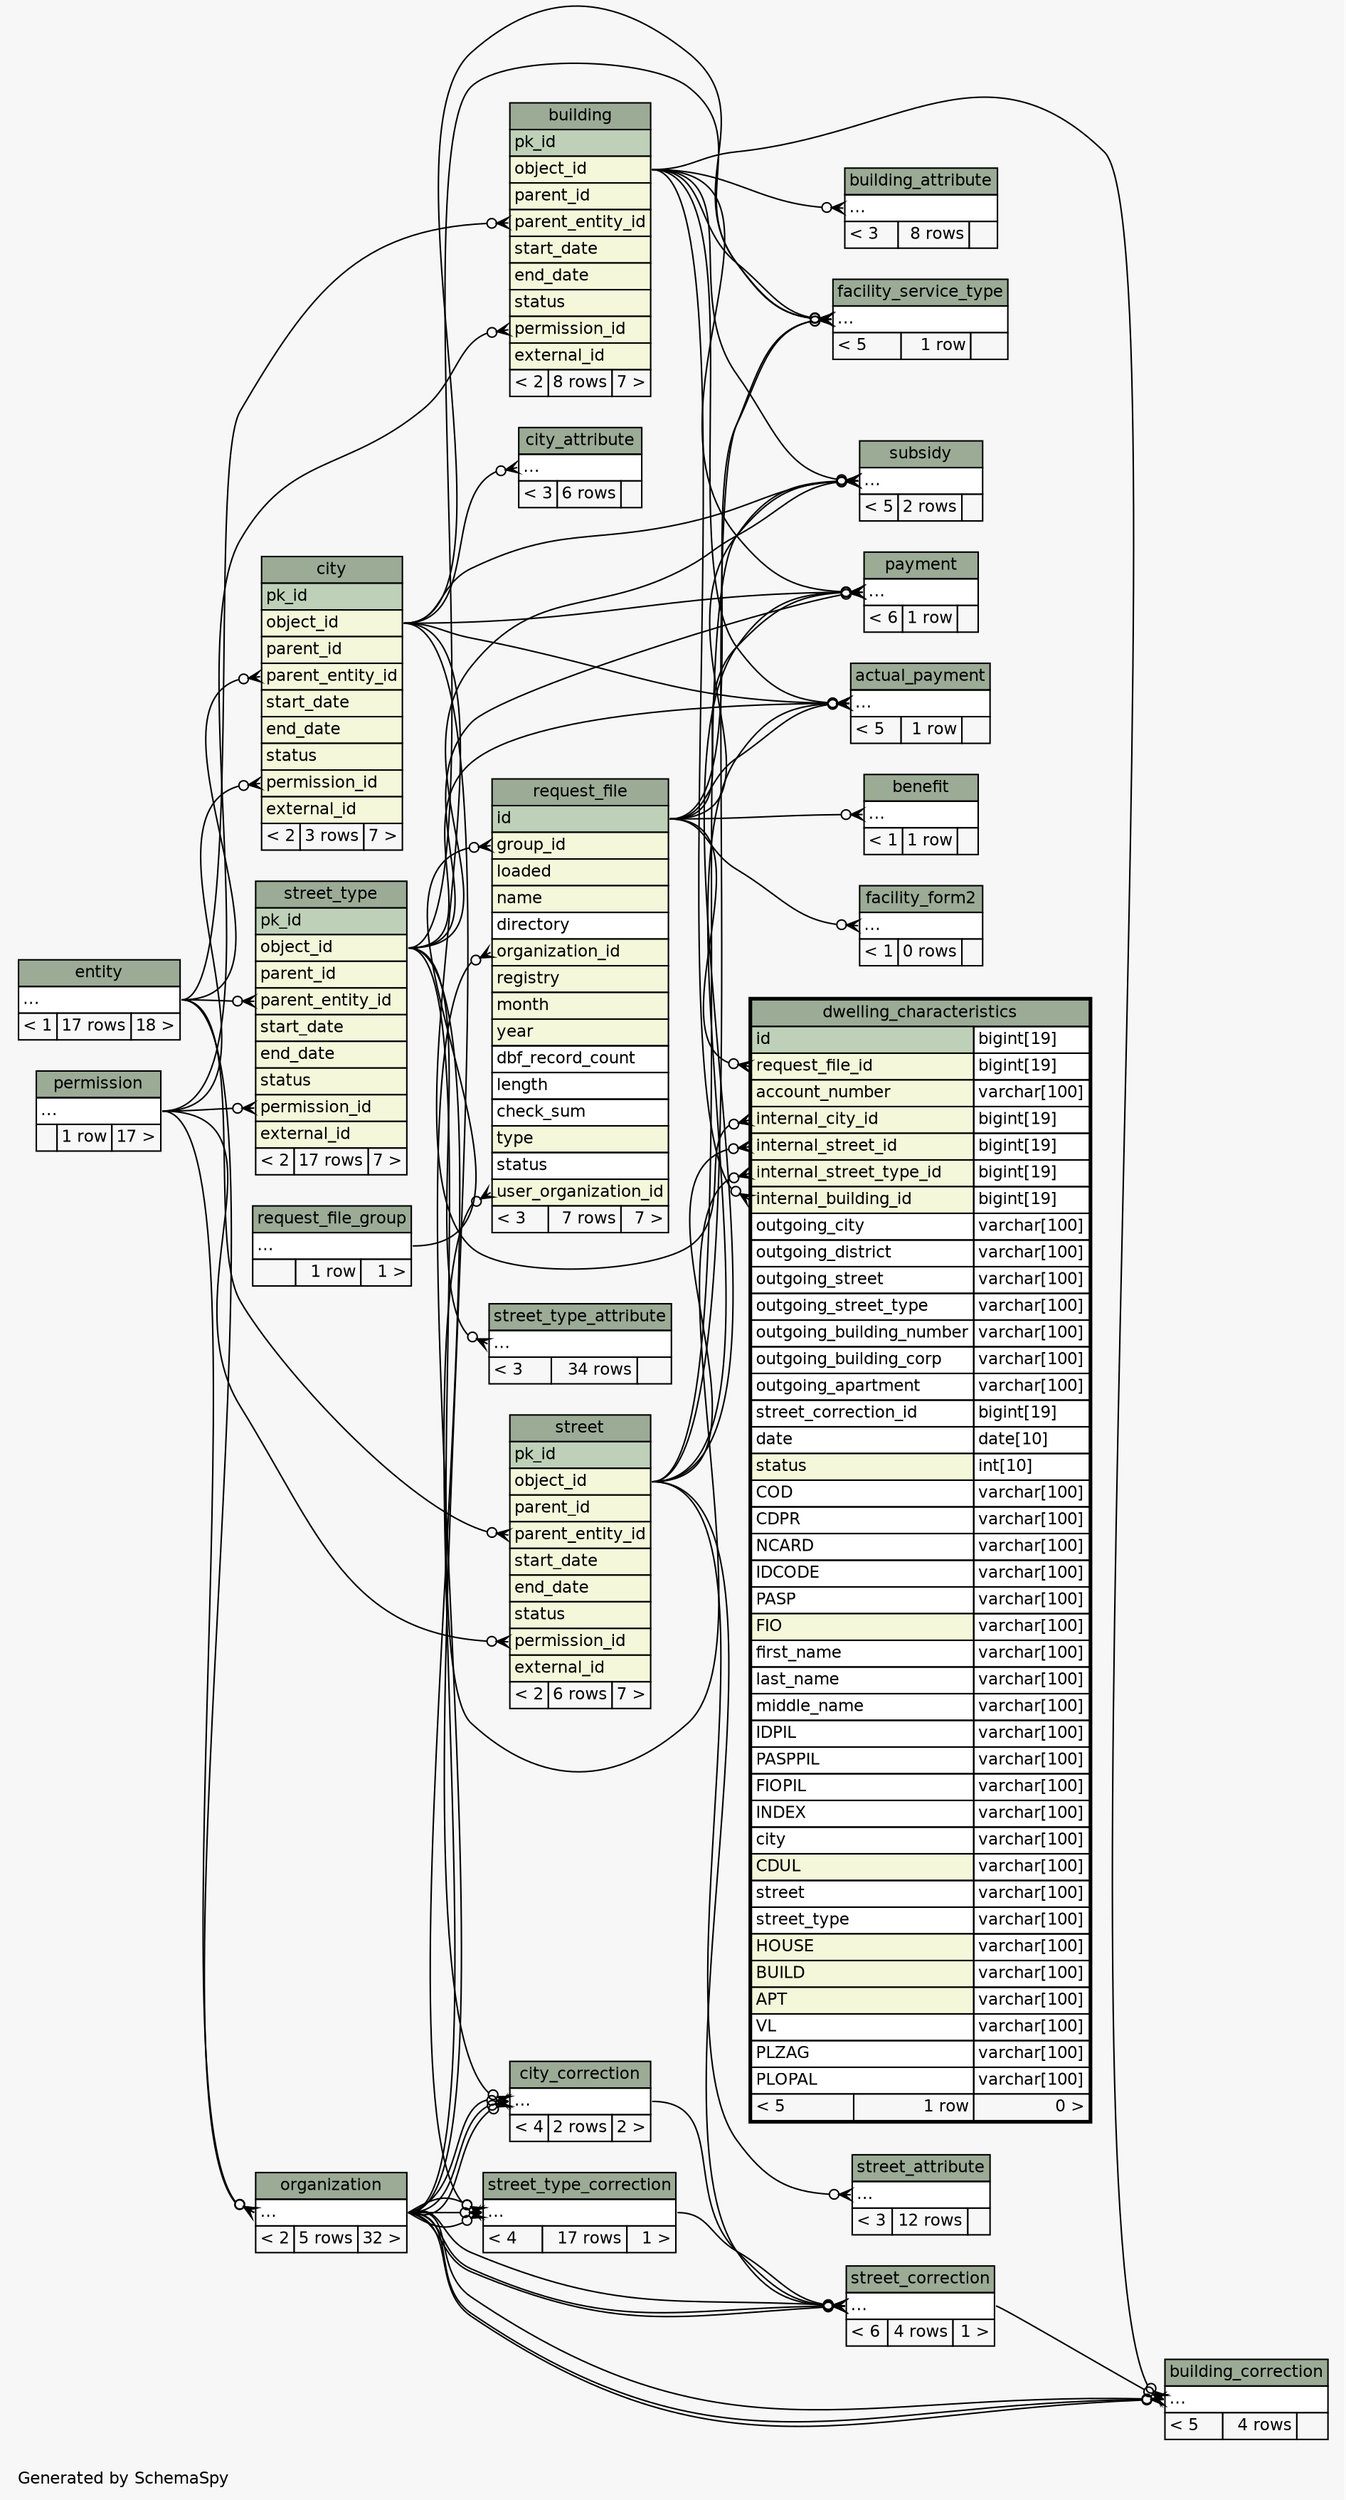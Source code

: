 // dot 2.28.0 on Windows 7 6.1
// SchemaSpy rev 590
digraph "twoDegreesRelationshipsDiagram" {
  graph [
    rankdir="RL"
    bgcolor="#f7f7f7"
    label="\nGenerated by SchemaSpy"
    labeljust="l"
    nodesep="0.18"
    ranksep="0.46"
    fontname="Helvetica"
    fontsize="11"
  ];
  node [
    fontname="Helvetica"
    fontsize="11"
    shape="plaintext"
  ];
  edge [
    arrowsize="0.8"
  ];
  "actual_payment":"elipses":w -> "building":"object_id":e [arrowhead=none dir=back arrowtail=crowodot];
  "actual_payment":"elipses":w -> "city":"object_id":e [arrowhead=none dir=back arrowtail=crowodot];
  "actual_payment":"elipses":w -> "street":"object_id":e [arrowhead=none dir=back arrowtail=crowodot];
  "actual_payment":"elipses":w -> "street_type":"object_id":e [arrowhead=none dir=back arrowtail=crowodot];
  "actual_payment":"elipses":w -> "request_file":"id":e [arrowhead=none dir=back arrowtail=crowodot];
  "benefit":"elipses":w -> "request_file":"id":e [arrowhead=none dir=back arrowtail=crowodot];
  "building":"parent_entity_id":w -> "entity":"elipses":e [arrowhead=none dir=back arrowtail=crowodot];
  "building":"permission_id":w -> "permission":"elipses":e [arrowhead=none dir=back arrowtail=crowodot];
  "building_attribute":"elipses":w -> "building":"object_id":e [arrowhead=none dir=back arrowtail=crowodot];
  "building_correction":"elipses":w -> "organization":"elipses":e [arrowhead=none dir=back arrowtail=crowodot];
  "building_correction":"elipses":w -> "building":"object_id":e [arrowhead=none dir=back arrowtail=crowodot];
  "building_correction":"elipses":w -> "organization":"elipses":e [arrowhead=none dir=back arrowtail=crowodot];
  "building_correction":"elipses":w -> "street_correction":"elipses":e [arrowhead=none dir=back arrowtail=crowodot];
  "building_correction":"elipses":w -> "organization":"elipses":e [arrowhead=none dir=back arrowtail=crowodot];
  "city":"parent_entity_id":w -> "entity":"elipses":e [arrowhead=none dir=back arrowtail=crowodot];
  "city":"permission_id":w -> "permission":"elipses":e [arrowhead=none dir=back arrowtail=crowodot];
  "city_attribute":"elipses":w -> "city":"object_id":e [arrowhead=none dir=back arrowtail=crowodot];
  "city_correction":"elipses":w -> "organization":"elipses":e [arrowhead=none dir=back arrowtail=crowodot];
  "city_correction":"elipses":w -> "city":"object_id":e [arrowhead=none dir=back arrowtail=crowodot];
  "city_correction":"elipses":w -> "organization":"elipses":e [arrowhead=none dir=back arrowtail=crowodot];
  "city_correction":"elipses":w -> "organization":"elipses":e [arrowhead=none dir=back arrowtail=crowodot];
  "dwelling_characteristics":"internal_building_id":w -> "building":"object_id":e [arrowhead=none dir=back arrowtail=crowodot];
  "dwelling_characteristics":"internal_city_id":w -> "city":"object_id":e [arrowhead=none dir=back arrowtail=crowodot];
  "dwelling_characteristics":"internal_street_id":w -> "street":"object_id":e [arrowhead=none dir=back arrowtail=crowodot];
  "dwelling_characteristics":"internal_street_type_id":w -> "street_type":"object_id":e [arrowhead=none dir=back arrowtail=crowodot];
  "dwelling_characteristics":"request_file_id":w -> "request_file":"id":e [arrowhead=none dir=back arrowtail=crowodot];
  "facility_form2":"elipses":w -> "request_file":"id":e [arrowhead=none dir=back arrowtail=crowodot];
  "facility_service_type":"elipses":w -> "building":"object_id":e [arrowhead=none dir=back arrowtail=crowodot];
  "facility_service_type":"elipses":w -> "city":"object_id":e [arrowhead=none dir=back arrowtail=crowodot];
  "facility_service_type":"elipses":w -> "street":"object_id":e [arrowhead=none dir=back arrowtail=crowodot];
  "facility_service_type":"elipses":w -> "street_type":"object_id":e [arrowhead=none dir=back arrowtail=crowodot];
  "facility_service_type":"elipses":w -> "request_file":"id":e [arrowhead=none dir=back arrowtail=crowodot];
  "organization":"elipses":w -> "entity":"elipses":e [arrowhead=none dir=back arrowtail=crowodot];
  "organization":"elipses":w -> "permission":"elipses":e [arrowhead=none dir=back arrowtail=crowodot];
  "payment":"elipses":w -> "building":"object_id":e [arrowhead=none dir=back arrowtail=crowodot];
  "payment":"elipses":w -> "city":"object_id":e [arrowhead=none dir=back arrowtail=crowodot];
  "payment":"elipses":w -> "street":"object_id":e [arrowhead=none dir=back arrowtail=crowodot];
  "payment":"elipses":w -> "street_type":"object_id":e [arrowhead=none dir=back arrowtail=crowodot];
  "payment":"elipses":w -> "request_file":"id":e [arrowhead=none dir=back arrowtail=crowodot];
  "request_file":"group_id":w -> "request_file_group":"elipses":e [arrowhead=none dir=back arrowtail=crowodot];
  "request_file":"organization_id":w -> "organization":"elipses":e [arrowhead=none dir=back arrowtail=crowodot];
  "request_file":"user_organization_id":w -> "organization":"elipses":e [arrowhead=none dir=back arrowtail=crowodot];
  "street":"parent_entity_id":w -> "entity":"elipses":e [arrowhead=none dir=back arrowtail=crowodot];
  "street":"permission_id":w -> "permission":"elipses":e [arrowhead=none dir=back arrowtail=crowodot];
  "street_attribute":"elipses":w -> "street":"object_id":e [arrowhead=none dir=back arrowtail=crowodot];
  "street_correction":"elipses":w -> "organization":"elipses":e [arrowhead=none dir=back arrowtail=crowodot];
  "street_correction":"elipses":w -> "street":"object_id":e [arrowhead=none dir=back arrowtail=crowodot];
  "street_correction":"elipses":w -> "organization":"elipses":e [arrowhead=none dir=back arrowtail=crowodot];
  "street_correction":"elipses":w -> "city_correction":"elipses":e [arrowhead=none dir=back arrowtail=crowodot];
  "street_correction":"elipses":w -> "street_type_correction":"elipses":e [arrowhead=none dir=back arrowtail=crowodot];
  "street_correction":"elipses":w -> "organization":"elipses":e [arrowhead=none dir=back arrowtail=crowodot];
  "street_type":"parent_entity_id":w -> "entity":"elipses":e [arrowhead=none dir=back arrowtail=crowodot];
  "street_type":"permission_id":w -> "permission":"elipses":e [arrowhead=none dir=back arrowtail=crowodot];
  "street_type_attribute":"elipses":w -> "street_type":"object_id":e [arrowhead=none dir=back arrowtail=crowodot];
  "street_type_correction":"elipses":w -> "organization":"elipses":e [arrowhead=none dir=back arrowtail=crowodot];
  "street_type_correction":"elipses":w -> "street_type":"object_id":e [arrowhead=none dir=back arrowtail=crowodot];
  "street_type_correction":"elipses":w -> "organization":"elipses":e [arrowhead=none dir=back arrowtail=crowodot];
  "street_type_correction":"elipses":w -> "organization":"elipses":e [arrowhead=none dir=back arrowtail=crowodot];
  "subsidy":"elipses":w -> "building":"object_id":e [arrowhead=none dir=back arrowtail=crowodot];
  "subsidy":"elipses":w -> "city":"object_id":e [arrowhead=none dir=back arrowtail=crowodot];
  "subsidy":"elipses":w -> "street":"object_id":e [arrowhead=none dir=back arrowtail=crowodot];
  "subsidy":"elipses":w -> "street_type":"object_id":e [arrowhead=none dir=back arrowtail=crowodot];
  "subsidy":"elipses":w -> "request_file":"id":e [arrowhead=none dir=back arrowtail=crowodot];
  "actual_payment" [
    label=<
    <TABLE BORDER="0" CELLBORDER="1" CELLSPACING="0" BGCOLOR="#ffffff">
      <TR><TD COLSPAN="3" BGCOLOR="#9bab96" ALIGN="CENTER">actual_payment</TD></TR>
      <TR><TD PORT="elipses" COLSPAN="3" ALIGN="LEFT">...</TD></TR>
      <TR><TD ALIGN="LEFT" BGCOLOR="#f7f7f7">&lt; 5</TD><TD ALIGN="RIGHT" BGCOLOR="#f7f7f7">1 row</TD><TD ALIGN="RIGHT" BGCOLOR="#f7f7f7">  </TD></TR>
    </TABLE>>
    URL="actual_payment.html"
    tooltip="actual_payment"
  ];
  "benefit" [
    label=<
    <TABLE BORDER="0" CELLBORDER="1" CELLSPACING="0" BGCOLOR="#ffffff">
      <TR><TD COLSPAN="3" BGCOLOR="#9bab96" ALIGN="CENTER">benefit</TD></TR>
      <TR><TD PORT="elipses" COLSPAN="3" ALIGN="LEFT">...</TD></TR>
      <TR><TD ALIGN="LEFT" BGCOLOR="#f7f7f7">&lt; 1</TD><TD ALIGN="RIGHT" BGCOLOR="#f7f7f7">1 row</TD><TD ALIGN="RIGHT" BGCOLOR="#f7f7f7">  </TD></TR>
    </TABLE>>
    URL="benefit.html"
    tooltip="benefit"
  ];
  "building" [
    label=<
    <TABLE BORDER="0" CELLBORDER="1" CELLSPACING="0" BGCOLOR="#ffffff">
      <TR><TD COLSPAN="3" BGCOLOR="#9bab96" ALIGN="CENTER">building</TD></TR>
      <TR><TD PORT="pk_id" COLSPAN="3" BGCOLOR="#bed1b8" ALIGN="LEFT">pk_id</TD></TR>
      <TR><TD PORT="object_id" COLSPAN="3" BGCOLOR="#f4f7da" ALIGN="LEFT">object_id</TD></TR>
      <TR><TD PORT="parent_id" COLSPAN="3" BGCOLOR="#f4f7da" ALIGN="LEFT">parent_id</TD></TR>
      <TR><TD PORT="parent_entity_id" COLSPAN="3" BGCOLOR="#f4f7da" ALIGN="LEFT">parent_entity_id</TD></TR>
      <TR><TD PORT="start_date" COLSPAN="3" BGCOLOR="#f4f7da" ALIGN="LEFT">start_date</TD></TR>
      <TR><TD PORT="end_date" COLSPAN="3" BGCOLOR="#f4f7da" ALIGN="LEFT">end_date</TD></TR>
      <TR><TD PORT="status" COLSPAN="3" BGCOLOR="#f4f7da" ALIGN="LEFT">status</TD></TR>
      <TR><TD PORT="permission_id" COLSPAN="3" BGCOLOR="#f4f7da" ALIGN="LEFT">permission_id</TD></TR>
      <TR><TD PORT="external_id" COLSPAN="3" BGCOLOR="#f4f7da" ALIGN="LEFT">external_id</TD></TR>
      <TR><TD ALIGN="LEFT" BGCOLOR="#f7f7f7">&lt; 2</TD><TD ALIGN="RIGHT" BGCOLOR="#f7f7f7">8 rows</TD><TD ALIGN="RIGHT" BGCOLOR="#f7f7f7">7 &gt;</TD></TR>
    </TABLE>>
    URL="building.html"
    tooltip="building"
  ];
  "building_attribute" [
    label=<
    <TABLE BORDER="0" CELLBORDER="1" CELLSPACING="0" BGCOLOR="#ffffff">
      <TR><TD COLSPAN="3" BGCOLOR="#9bab96" ALIGN="CENTER">building_attribute</TD></TR>
      <TR><TD PORT="elipses" COLSPAN="3" ALIGN="LEFT">...</TD></TR>
      <TR><TD ALIGN="LEFT" BGCOLOR="#f7f7f7">&lt; 3</TD><TD ALIGN="RIGHT" BGCOLOR="#f7f7f7">8 rows</TD><TD ALIGN="RIGHT" BGCOLOR="#f7f7f7">  </TD></TR>
    </TABLE>>
    URL="building_attribute.html"
    tooltip="building_attribute"
  ];
  "building_correction" [
    label=<
    <TABLE BORDER="0" CELLBORDER="1" CELLSPACING="0" BGCOLOR="#ffffff">
      <TR><TD COLSPAN="3" BGCOLOR="#9bab96" ALIGN="CENTER">building_correction</TD></TR>
      <TR><TD PORT="elipses" COLSPAN="3" ALIGN="LEFT">...</TD></TR>
      <TR><TD ALIGN="LEFT" BGCOLOR="#f7f7f7">&lt; 5</TD><TD ALIGN="RIGHT" BGCOLOR="#f7f7f7">4 rows</TD><TD ALIGN="RIGHT" BGCOLOR="#f7f7f7">  </TD></TR>
    </TABLE>>
    URL="building_correction.html"
    tooltip="building_correction"
  ];
  "city" [
    label=<
    <TABLE BORDER="0" CELLBORDER="1" CELLSPACING="0" BGCOLOR="#ffffff">
      <TR><TD COLSPAN="3" BGCOLOR="#9bab96" ALIGN="CENTER">city</TD></TR>
      <TR><TD PORT="pk_id" COLSPAN="3" BGCOLOR="#bed1b8" ALIGN="LEFT">pk_id</TD></TR>
      <TR><TD PORT="object_id" COLSPAN="3" BGCOLOR="#f4f7da" ALIGN="LEFT">object_id</TD></TR>
      <TR><TD PORT="parent_id" COLSPAN="3" BGCOLOR="#f4f7da" ALIGN="LEFT">parent_id</TD></TR>
      <TR><TD PORT="parent_entity_id" COLSPAN="3" BGCOLOR="#f4f7da" ALIGN="LEFT">parent_entity_id</TD></TR>
      <TR><TD PORT="start_date" COLSPAN="3" BGCOLOR="#f4f7da" ALIGN="LEFT">start_date</TD></TR>
      <TR><TD PORT="end_date" COLSPAN="3" BGCOLOR="#f4f7da" ALIGN="LEFT">end_date</TD></TR>
      <TR><TD PORT="status" COLSPAN="3" BGCOLOR="#f4f7da" ALIGN="LEFT">status</TD></TR>
      <TR><TD PORT="permission_id" COLSPAN="3" BGCOLOR="#f4f7da" ALIGN="LEFT">permission_id</TD></TR>
      <TR><TD PORT="external_id" COLSPAN="3" BGCOLOR="#f4f7da" ALIGN="LEFT">external_id</TD></TR>
      <TR><TD ALIGN="LEFT" BGCOLOR="#f7f7f7">&lt; 2</TD><TD ALIGN="RIGHT" BGCOLOR="#f7f7f7">3 rows</TD><TD ALIGN="RIGHT" BGCOLOR="#f7f7f7">7 &gt;</TD></TR>
    </TABLE>>
    URL="city.html"
    tooltip="city"
  ];
  "city_attribute" [
    label=<
    <TABLE BORDER="0" CELLBORDER="1" CELLSPACING="0" BGCOLOR="#ffffff">
      <TR><TD COLSPAN="3" BGCOLOR="#9bab96" ALIGN="CENTER">city_attribute</TD></TR>
      <TR><TD PORT="elipses" COLSPAN="3" ALIGN="LEFT">...</TD></TR>
      <TR><TD ALIGN="LEFT" BGCOLOR="#f7f7f7">&lt; 3</TD><TD ALIGN="RIGHT" BGCOLOR="#f7f7f7">6 rows</TD><TD ALIGN="RIGHT" BGCOLOR="#f7f7f7">  </TD></TR>
    </TABLE>>
    URL="city_attribute.html"
    tooltip="city_attribute"
  ];
  "city_correction" [
    label=<
    <TABLE BORDER="0" CELLBORDER="1" CELLSPACING="0" BGCOLOR="#ffffff">
      <TR><TD COLSPAN="3" BGCOLOR="#9bab96" ALIGN="CENTER">city_correction</TD></TR>
      <TR><TD PORT="elipses" COLSPAN="3" ALIGN="LEFT">...</TD></TR>
      <TR><TD ALIGN="LEFT" BGCOLOR="#f7f7f7">&lt; 4</TD><TD ALIGN="RIGHT" BGCOLOR="#f7f7f7">2 rows</TD><TD ALIGN="RIGHT" BGCOLOR="#f7f7f7">2 &gt;</TD></TR>
    </TABLE>>
    URL="city_correction.html"
    tooltip="city_correction"
  ];
  "dwelling_characteristics" [
    label=<
    <TABLE BORDER="2" CELLBORDER="1" CELLSPACING="0" BGCOLOR="#ffffff">
      <TR><TD COLSPAN="3" BGCOLOR="#9bab96" ALIGN="CENTER">dwelling_characteristics</TD></TR>
      <TR><TD PORT="id" COLSPAN="2" BGCOLOR="#bed1b8" ALIGN="LEFT">id</TD><TD PORT="id.type" ALIGN="LEFT">bigint[19]</TD></TR>
      <TR><TD PORT="request_file_id" COLSPAN="2" BGCOLOR="#f4f7da" ALIGN="LEFT">request_file_id</TD><TD PORT="request_file_id.type" ALIGN="LEFT">bigint[19]</TD></TR>
      <TR><TD PORT="account_number" COLSPAN="2" BGCOLOR="#f4f7da" ALIGN="LEFT">account_number</TD><TD PORT="account_number.type" ALIGN="LEFT">varchar[100]</TD></TR>
      <TR><TD PORT="internal_city_id" COLSPAN="2" BGCOLOR="#f4f7da" ALIGN="LEFT">internal_city_id</TD><TD PORT="internal_city_id.type" ALIGN="LEFT">bigint[19]</TD></TR>
      <TR><TD PORT="internal_street_id" COLSPAN="2" BGCOLOR="#f4f7da" ALIGN="LEFT">internal_street_id</TD><TD PORT="internal_street_id.type" ALIGN="LEFT">bigint[19]</TD></TR>
      <TR><TD PORT="internal_street_type_id" COLSPAN="2" BGCOLOR="#f4f7da" ALIGN="LEFT">internal_street_type_id</TD><TD PORT="internal_street_type_id.type" ALIGN="LEFT">bigint[19]</TD></TR>
      <TR><TD PORT="internal_building_id" COLSPAN="2" BGCOLOR="#f4f7da" ALIGN="LEFT">internal_building_id</TD><TD PORT="internal_building_id.type" ALIGN="LEFT">bigint[19]</TD></TR>
      <TR><TD PORT="outgoing_city" COLSPAN="2" ALIGN="LEFT">outgoing_city</TD><TD PORT="outgoing_city.type" ALIGN="LEFT">varchar[100]</TD></TR>
      <TR><TD PORT="outgoing_district" COLSPAN="2" ALIGN="LEFT">outgoing_district</TD><TD PORT="outgoing_district.type" ALIGN="LEFT">varchar[100]</TD></TR>
      <TR><TD PORT="outgoing_street" COLSPAN="2" ALIGN="LEFT">outgoing_street</TD><TD PORT="outgoing_street.type" ALIGN="LEFT">varchar[100]</TD></TR>
      <TR><TD PORT="outgoing_street_type" COLSPAN="2" ALIGN="LEFT">outgoing_street_type</TD><TD PORT="outgoing_street_type.type" ALIGN="LEFT">varchar[100]</TD></TR>
      <TR><TD PORT="outgoing_building_number" COLSPAN="2" ALIGN="LEFT">outgoing_building_number</TD><TD PORT="outgoing_building_number.type" ALIGN="LEFT">varchar[100]</TD></TR>
      <TR><TD PORT="outgoing_building_corp" COLSPAN="2" ALIGN="LEFT">outgoing_building_corp</TD><TD PORT="outgoing_building_corp.type" ALIGN="LEFT">varchar[100]</TD></TR>
      <TR><TD PORT="outgoing_apartment" COLSPAN="2" ALIGN="LEFT">outgoing_apartment</TD><TD PORT="outgoing_apartment.type" ALIGN="LEFT">varchar[100]</TD></TR>
      <TR><TD PORT="street_correction_id" COLSPAN="2" ALIGN="LEFT">street_correction_id</TD><TD PORT="street_correction_id.type" ALIGN="LEFT">bigint[19]</TD></TR>
      <TR><TD PORT="date" COLSPAN="2" ALIGN="LEFT">date</TD><TD PORT="date.type" ALIGN="LEFT">date[10]</TD></TR>
      <TR><TD PORT="status" COLSPAN="2" BGCOLOR="#f4f7da" ALIGN="LEFT">status</TD><TD PORT="status.type" ALIGN="LEFT">int[10]</TD></TR>
      <TR><TD PORT="COD" COLSPAN="2" ALIGN="LEFT">COD</TD><TD PORT="COD.type" ALIGN="LEFT">varchar[100]</TD></TR>
      <TR><TD PORT="CDPR" COLSPAN="2" ALIGN="LEFT">CDPR</TD><TD PORT="CDPR.type" ALIGN="LEFT">varchar[100]</TD></TR>
      <TR><TD PORT="NCARD" COLSPAN="2" ALIGN="LEFT">NCARD</TD><TD PORT="NCARD.type" ALIGN="LEFT">varchar[100]</TD></TR>
      <TR><TD PORT="IDCODE" COLSPAN="2" ALIGN="LEFT">IDCODE</TD><TD PORT="IDCODE.type" ALIGN="LEFT">varchar[100]</TD></TR>
      <TR><TD PORT="PASP" COLSPAN="2" ALIGN="LEFT">PASP</TD><TD PORT="PASP.type" ALIGN="LEFT">varchar[100]</TD></TR>
      <TR><TD PORT="FIO" COLSPAN="2" BGCOLOR="#f4f7da" ALIGN="LEFT">FIO</TD><TD PORT="FIO.type" ALIGN="LEFT">varchar[100]</TD></TR>
      <TR><TD PORT="first_name" COLSPAN="2" ALIGN="LEFT">first_name</TD><TD PORT="first_name.type" ALIGN="LEFT">varchar[100]</TD></TR>
      <TR><TD PORT="last_name" COLSPAN="2" ALIGN="LEFT">last_name</TD><TD PORT="last_name.type" ALIGN="LEFT">varchar[100]</TD></TR>
      <TR><TD PORT="middle_name" COLSPAN="2" ALIGN="LEFT">middle_name</TD><TD PORT="middle_name.type" ALIGN="LEFT">varchar[100]</TD></TR>
      <TR><TD PORT="IDPIL" COLSPAN="2" ALIGN="LEFT">IDPIL</TD><TD PORT="IDPIL.type" ALIGN="LEFT">varchar[100]</TD></TR>
      <TR><TD PORT="PASPPIL" COLSPAN="2" ALIGN="LEFT">PASPPIL</TD><TD PORT="PASPPIL.type" ALIGN="LEFT">varchar[100]</TD></TR>
      <TR><TD PORT="FIOPIL" COLSPAN="2" ALIGN="LEFT">FIOPIL</TD><TD PORT="FIOPIL.type" ALIGN="LEFT">varchar[100]</TD></TR>
      <TR><TD PORT="INDEX" COLSPAN="2" ALIGN="LEFT">INDEX</TD><TD PORT="INDEX.type" ALIGN="LEFT">varchar[100]</TD></TR>
      <TR><TD PORT="city" COLSPAN="2" ALIGN="LEFT">city</TD><TD PORT="city.type" ALIGN="LEFT">varchar[100]</TD></TR>
      <TR><TD PORT="CDUL" COLSPAN="2" BGCOLOR="#f4f7da" ALIGN="LEFT">CDUL</TD><TD PORT="CDUL.type" ALIGN="LEFT">varchar[100]</TD></TR>
      <TR><TD PORT="street" COLSPAN="2" ALIGN="LEFT">street</TD><TD PORT="street.type" ALIGN="LEFT">varchar[100]</TD></TR>
      <TR><TD PORT="street_type" COLSPAN="2" ALIGN="LEFT">street_type</TD><TD PORT="street_type.type" ALIGN="LEFT">varchar[100]</TD></TR>
      <TR><TD PORT="HOUSE" COLSPAN="2" BGCOLOR="#f4f7da" ALIGN="LEFT">HOUSE</TD><TD PORT="HOUSE.type" ALIGN="LEFT">varchar[100]</TD></TR>
      <TR><TD PORT="BUILD" COLSPAN="2" BGCOLOR="#f4f7da" ALIGN="LEFT">BUILD</TD><TD PORT="BUILD.type" ALIGN="LEFT">varchar[100]</TD></TR>
      <TR><TD PORT="APT" COLSPAN="2" BGCOLOR="#f4f7da" ALIGN="LEFT">APT</TD><TD PORT="APT.type" ALIGN="LEFT">varchar[100]</TD></TR>
      <TR><TD PORT="VL" COLSPAN="2" ALIGN="LEFT">VL</TD><TD PORT="VL.type" ALIGN="LEFT">varchar[100]</TD></TR>
      <TR><TD PORT="PLZAG" COLSPAN="2" ALIGN="LEFT">PLZAG</TD><TD PORT="PLZAG.type" ALIGN="LEFT">varchar[100]</TD></TR>
      <TR><TD PORT="PLOPAL" COLSPAN="2" ALIGN="LEFT">PLOPAL</TD><TD PORT="PLOPAL.type" ALIGN="LEFT">varchar[100]</TD></TR>
      <TR><TD ALIGN="LEFT" BGCOLOR="#f7f7f7">&lt; 5</TD><TD ALIGN="RIGHT" BGCOLOR="#f7f7f7">1 row</TD><TD ALIGN="RIGHT" BGCOLOR="#f7f7f7">0 &gt;</TD></TR>
    </TABLE>>
    URL="dwelling_characteristics.html"
    tooltip="dwelling_characteristics"
  ];
  "entity" [
    label=<
    <TABLE BORDER="0" CELLBORDER="1" CELLSPACING="0" BGCOLOR="#ffffff">
      <TR><TD COLSPAN="3" BGCOLOR="#9bab96" ALIGN="CENTER">entity</TD></TR>
      <TR><TD PORT="elipses" COLSPAN="3" ALIGN="LEFT">...</TD></TR>
      <TR><TD ALIGN="LEFT" BGCOLOR="#f7f7f7">&lt; 1</TD><TD ALIGN="RIGHT" BGCOLOR="#f7f7f7">17 rows</TD><TD ALIGN="RIGHT" BGCOLOR="#f7f7f7">18 &gt;</TD></TR>
    </TABLE>>
    URL="entity.html"
    tooltip="entity"
  ];
  "facility_form2" [
    label=<
    <TABLE BORDER="0" CELLBORDER="1" CELLSPACING="0" BGCOLOR="#ffffff">
      <TR><TD COLSPAN="3" BGCOLOR="#9bab96" ALIGN="CENTER">facility_form2</TD></TR>
      <TR><TD PORT="elipses" COLSPAN="3" ALIGN="LEFT">...</TD></TR>
      <TR><TD ALIGN="LEFT" BGCOLOR="#f7f7f7">&lt; 1</TD><TD ALIGN="RIGHT" BGCOLOR="#f7f7f7">0 rows</TD><TD ALIGN="RIGHT" BGCOLOR="#f7f7f7">  </TD></TR>
    </TABLE>>
    URL="facility_form2.html"
    tooltip="facility_form2"
  ];
  "facility_service_type" [
    label=<
    <TABLE BORDER="0" CELLBORDER="1" CELLSPACING="0" BGCOLOR="#ffffff">
      <TR><TD COLSPAN="3" BGCOLOR="#9bab96" ALIGN="CENTER">facility_service_type</TD></TR>
      <TR><TD PORT="elipses" COLSPAN="3" ALIGN="LEFT">...</TD></TR>
      <TR><TD ALIGN="LEFT" BGCOLOR="#f7f7f7">&lt; 5</TD><TD ALIGN="RIGHT" BGCOLOR="#f7f7f7">1 row</TD><TD ALIGN="RIGHT" BGCOLOR="#f7f7f7">  </TD></TR>
    </TABLE>>
    URL="facility_service_type.html"
    tooltip="facility_service_type"
  ];
  "organization" [
    label=<
    <TABLE BORDER="0" CELLBORDER="1" CELLSPACING="0" BGCOLOR="#ffffff">
      <TR><TD COLSPAN="3" BGCOLOR="#9bab96" ALIGN="CENTER">organization</TD></TR>
      <TR><TD PORT="elipses" COLSPAN="3" ALIGN="LEFT">...</TD></TR>
      <TR><TD ALIGN="LEFT" BGCOLOR="#f7f7f7">&lt; 2</TD><TD ALIGN="RIGHT" BGCOLOR="#f7f7f7">5 rows</TD><TD ALIGN="RIGHT" BGCOLOR="#f7f7f7">32 &gt;</TD></TR>
    </TABLE>>
    URL="organization.html"
    tooltip="organization"
  ];
  "payment" [
    label=<
    <TABLE BORDER="0" CELLBORDER="1" CELLSPACING="0" BGCOLOR="#ffffff">
      <TR><TD COLSPAN="3" BGCOLOR="#9bab96" ALIGN="CENTER">payment</TD></TR>
      <TR><TD PORT="elipses" COLSPAN="3" ALIGN="LEFT">...</TD></TR>
      <TR><TD ALIGN="LEFT" BGCOLOR="#f7f7f7">&lt; 6</TD><TD ALIGN="RIGHT" BGCOLOR="#f7f7f7">1 row</TD><TD ALIGN="RIGHT" BGCOLOR="#f7f7f7">  </TD></TR>
    </TABLE>>
    URL="payment.html"
    tooltip="payment"
  ];
  "permission" [
    label=<
    <TABLE BORDER="0" CELLBORDER="1" CELLSPACING="0" BGCOLOR="#ffffff">
      <TR><TD COLSPAN="3" BGCOLOR="#9bab96" ALIGN="CENTER">permission</TD></TR>
      <TR><TD PORT="elipses" COLSPAN="3" ALIGN="LEFT">...</TD></TR>
      <TR><TD ALIGN="LEFT" BGCOLOR="#f7f7f7">  </TD><TD ALIGN="RIGHT" BGCOLOR="#f7f7f7">1 row</TD><TD ALIGN="RIGHT" BGCOLOR="#f7f7f7">17 &gt;</TD></TR>
    </TABLE>>
    URL="permission.html"
    tooltip="permission"
  ];
  "request_file" [
    label=<
    <TABLE BORDER="0" CELLBORDER="1" CELLSPACING="0" BGCOLOR="#ffffff">
      <TR><TD COLSPAN="3" BGCOLOR="#9bab96" ALIGN="CENTER">request_file</TD></TR>
      <TR><TD PORT="id" COLSPAN="3" BGCOLOR="#bed1b8" ALIGN="LEFT">id</TD></TR>
      <TR><TD PORT="group_id" COLSPAN="3" BGCOLOR="#f4f7da" ALIGN="LEFT">group_id</TD></TR>
      <TR><TD PORT="loaded" COLSPAN="3" BGCOLOR="#f4f7da" ALIGN="LEFT">loaded</TD></TR>
      <TR><TD PORT="name" COLSPAN="3" BGCOLOR="#f4f7da" ALIGN="LEFT">name</TD></TR>
      <TR><TD PORT="directory" COLSPAN="3" ALIGN="LEFT">directory</TD></TR>
      <TR><TD PORT="organization_id" COLSPAN="3" BGCOLOR="#f4f7da" ALIGN="LEFT">organization_id</TD></TR>
      <TR><TD PORT="registry" COLSPAN="3" BGCOLOR="#f4f7da" ALIGN="LEFT">registry</TD></TR>
      <TR><TD PORT="month" COLSPAN="3" BGCOLOR="#f4f7da" ALIGN="LEFT">month</TD></TR>
      <TR><TD PORT="year" COLSPAN="3" BGCOLOR="#f4f7da" ALIGN="LEFT">year</TD></TR>
      <TR><TD PORT="dbf_record_count" COLSPAN="3" ALIGN="LEFT">dbf_record_count</TD></TR>
      <TR><TD PORT="length" COLSPAN="3" ALIGN="LEFT">length</TD></TR>
      <TR><TD PORT="check_sum" COLSPAN="3" ALIGN="LEFT">check_sum</TD></TR>
      <TR><TD PORT="type" COLSPAN="3" BGCOLOR="#f4f7da" ALIGN="LEFT">type</TD></TR>
      <TR><TD PORT="status" COLSPAN="3" ALIGN="LEFT">status</TD></TR>
      <TR><TD PORT="user_organization_id" COLSPAN="3" BGCOLOR="#f4f7da" ALIGN="LEFT">user_organization_id</TD></TR>
      <TR><TD ALIGN="LEFT" BGCOLOR="#f7f7f7">&lt; 3</TD><TD ALIGN="RIGHT" BGCOLOR="#f7f7f7">7 rows</TD><TD ALIGN="RIGHT" BGCOLOR="#f7f7f7">7 &gt;</TD></TR>
    </TABLE>>
    URL="request_file.html"
    tooltip="request_file"
  ];
  "request_file_group" [
    label=<
    <TABLE BORDER="0" CELLBORDER="1" CELLSPACING="0" BGCOLOR="#ffffff">
      <TR><TD COLSPAN="3" BGCOLOR="#9bab96" ALIGN="CENTER">request_file_group</TD></TR>
      <TR><TD PORT="elipses" COLSPAN="3" ALIGN="LEFT">...</TD></TR>
      <TR><TD ALIGN="LEFT" BGCOLOR="#f7f7f7">  </TD><TD ALIGN="RIGHT" BGCOLOR="#f7f7f7">1 row</TD><TD ALIGN="RIGHT" BGCOLOR="#f7f7f7">1 &gt;</TD></TR>
    </TABLE>>
    URL="request_file_group.html"
    tooltip="request_file_group"
  ];
  "street" [
    label=<
    <TABLE BORDER="0" CELLBORDER="1" CELLSPACING="0" BGCOLOR="#ffffff">
      <TR><TD COLSPAN="3" BGCOLOR="#9bab96" ALIGN="CENTER">street</TD></TR>
      <TR><TD PORT="pk_id" COLSPAN="3" BGCOLOR="#bed1b8" ALIGN="LEFT">pk_id</TD></TR>
      <TR><TD PORT="object_id" COLSPAN="3" BGCOLOR="#f4f7da" ALIGN="LEFT">object_id</TD></TR>
      <TR><TD PORT="parent_id" COLSPAN="3" BGCOLOR="#f4f7da" ALIGN="LEFT">parent_id</TD></TR>
      <TR><TD PORT="parent_entity_id" COLSPAN="3" BGCOLOR="#f4f7da" ALIGN="LEFT">parent_entity_id</TD></TR>
      <TR><TD PORT="start_date" COLSPAN="3" BGCOLOR="#f4f7da" ALIGN="LEFT">start_date</TD></TR>
      <TR><TD PORT="end_date" COLSPAN="3" BGCOLOR="#f4f7da" ALIGN="LEFT">end_date</TD></TR>
      <TR><TD PORT="status" COLSPAN="3" BGCOLOR="#f4f7da" ALIGN="LEFT">status</TD></TR>
      <TR><TD PORT="permission_id" COLSPAN="3" BGCOLOR="#f4f7da" ALIGN="LEFT">permission_id</TD></TR>
      <TR><TD PORT="external_id" COLSPAN="3" BGCOLOR="#f4f7da" ALIGN="LEFT">external_id</TD></TR>
      <TR><TD ALIGN="LEFT" BGCOLOR="#f7f7f7">&lt; 2</TD><TD ALIGN="RIGHT" BGCOLOR="#f7f7f7">6 rows</TD><TD ALIGN="RIGHT" BGCOLOR="#f7f7f7">7 &gt;</TD></TR>
    </TABLE>>
    URL="street.html"
    tooltip="street"
  ];
  "street_attribute" [
    label=<
    <TABLE BORDER="0" CELLBORDER="1" CELLSPACING="0" BGCOLOR="#ffffff">
      <TR><TD COLSPAN="3" BGCOLOR="#9bab96" ALIGN="CENTER">street_attribute</TD></TR>
      <TR><TD PORT="elipses" COLSPAN="3" ALIGN="LEFT">...</TD></TR>
      <TR><TD ALIGN="LEFT" BGCOLOR="#f7f7f7">&lt; 3</TD><TD ALIGN="RIGHT" BGCOLOR="#f7f7f7">12 rows</TD><TD ALIGN="RIGHT" BGCOLOR="#f7f7f7">  </TD></TR>
    </TABLE>>
    URL="street_attribute.html"
    tooltip="street_attribute"
  ];
  "street_correction" [
    label=<
    <TABLE BORDER="0" CELLBORDER="1" CELLSPACING="0" BGCOLOR="#ffffff">
      <TR><TD COLSPAN="3" BGCOLOR="#9bab96" ALIGN="CENTER">street_correction</TD></TR>
      <TR><TD PORT="elipses" COLSPAN="3" ALIGN="LEFT">...</TD></TR>
      <TR><TD ALIGN="LEFT" BGCOLOR="#f7f7f7">&lt; 6</TD><TD ALIGN="RIGHT" BGCOLOR="#f7f7f7">4 rows</TD><TD ALIGN="RIGHT" BGCOLOR="#f7f7f7">1 &gt;</TD></TR>
    </TABLE>>
    URL="street_correction.html"
    tooltip="street_correction"
  ];
  "street_type" [
    label=<
    <TABLE BORDER="0" CELLBORDER="1" CELLSPACING="0" BGCOLOR="#ffffff">
      <TR><TD COLSPAN="3" BGCOLOR="#9bab96" ALIGN="CENTER">street_type</TD></TR>
      <TR><TD PORT="pk_id" COLSPAN="3" BGCOLOR="#bed1b8" ALIGN="LEFT">pk_id</TD></TR>
      <TR><TD PORT="object_id" COLSPAN="3" BGCOLOR="#f4f7da" ALIGN="LEFT">object_id</TD></TR>
      <TR><TD PORT="parent_id" COLSPAN="3" BGCOLOR="#f4f7da" ALIGN="LEFT">parent_id</TD></TR>
      <TR><TD PORT="parent_entity_id" COLSPAN="3" BGCOLOR="#f4f7da" ALIGN="LEFT">parent_entity_id</TD></TR>
      <TR><TD PORT="start_date" COLSPAN="3" BGCOLOR="#f4f7da" ALIGN="LEFT">start_date</TD></TR>
      <TR><TD PORT="end_date" COLSPAN="3" BGCOLOR="#f4f7da" ALIGN="LEFT">end_date</TD></TR>
      <TR><TD PORT="status" COLSPAN="3" BGCOLOR="#f4f7da" ALIGN="LEFT">status</TD></TR>
      <TR><TD PORT="permission_id" COLSPAN="3" BGCOLOR="#f4f7da" ALIGN="LEFT">permission_id</TD></TR>
      <TR><TD PORT="external_id" COLSPAN="3" BGCOLOR="#f4f7da" ALIGN="LEFT">external_id</TD></TR>
      <TR><TD ALIGN="LEFT" BGCOLOR="#f7f7f7">&lt; 2</TD><TD ALIGN="RIGHT" BGCOLOR="#f7f7f7">17 rows</TD><TD ALIGN="RIGHT" BGCOLOR="#f7f7f7">7 &gt;</TD></TR>
    </TABLE>>
    URL="street_type.html"
    tooltip="street_type"
  ];
  "street_type_attribute" [
    label=<
    <TABLE BORDER="0" CELLBORDER="1" CELLSPACING="0" BGCOLOR="#ffffff">
      <TR><TD COLSPAN="3" BGCOLOR="#9bab96" ALIGN="CENTER">street_type_attribute</TD></TR>
      <TR><TD PORT="elipses" COLSPAN="3" ALIGN="LEFT">...</TD></TR>
      <TR><TD ALIGN="LEFT" BGCOLOR="#f7f7f7">&lt; 3</TD><TD ALIGN="RIGHT" BGCOLOR="#f7f7f7">34 rows</TD><TD ALIGN="RIGHT" BGCOLOR="#f7f7f7">  </TD></TR>
    </TABLE>>
    URL="street_type_attribute.html"
    tooltip="street_type_attribute"
  ];
  "street_type_correction" [
    label=<
    <TABLE BORDER="0" CELLBORDER="1" CELLSPACING="0" BGCOLOR="#ffffff">
      <TR><TD COLSPAN="3" BGCOLOR="#9bab96" ALIGN="CENTER">street_type_correction</TD></TR>
      <TR><TD PORT="elipses" COLSPAN="3" ALIGN="LEFT">...</TD></TR>
      <TR><TD ALIGN="LEFT" BGCOLOR="#f7f7f7">&lt; 4</TD><TD ALIGN="RIGHT" BGCOLOR="#f7f7f7">17 rows</TD><TD ALIGN="RIGHT" BGCOLOR="#f7f7f7">1 &gt;</TD></TR>
    </TABLE>>
    URL="street_type_correction.html"
    tooltip="street_type_correction"
  ];
  "subsidy" [
    label=<
    <TABLE BORDER="0" CELLBORDER="1" CELLSPACING="0" BGCOLOR="#ffffff">
      <TR><TD COLSPAN="3" BGCOLOR="#9bab96" ALIGN="CENTER">subsidy</TD></TR>
      <TR><TD PORT="elipses" COLSPAN="3" ALIGN="LEFT">...</TD></TR>
      <TR><TD ALIGN="LEFT" BGCOLOR="#f7f7f7">&lt; 5</TD><TD ALIGN="RIGHT" BGCOLOR="#f7f7f7">2 rows</TD><TD ALIGN="RIGHT" BGCOLOR="#f7f7f7">  </TD></TR>
    </TABLE>>
    URL="subsidy.html"
    tooltip="subsidy"
  ];
}
